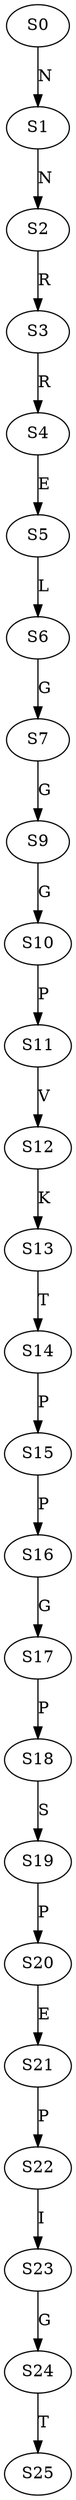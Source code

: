 strict digraph  {
	S0 -> S1 [ label = N ];
	S1 -> S2 [ label = N ];
	S2 -> S3 [ label = R ];
	S3 -> S4 [ label = R ];
	S4 -> S5 [ label = E ];
	S5 -> S6 [ label = L ];
	S6 -> S7 [ label = G ];
	S7 -> S9 [ label = G ];
	S9 -> S10 [ label = G ];
	S10 -> S11 [ label = P ];
	S11 -> S12 [ label = V ];
	S12 -> S13 [ label = K ];
	S13 -> S14 [ label = T ];
	S14 -> S15 [ label = P ];
	S15 -> S16 [ label = P ];
	S16 -> S17 [ label = G ];
	S17 -> S18 [ label = P ];
	S18 -> S19 [ label = S ];
	S19 -> S20 [ label = P ];
	S20 -> S21 [ label = E ];
	S21 -> S22 [ label = P ];
	S22 -> S23 [ label = I ];
	S23 -> S24 [ label = G ];
	S24 -> S25 [ label = T ];
}
